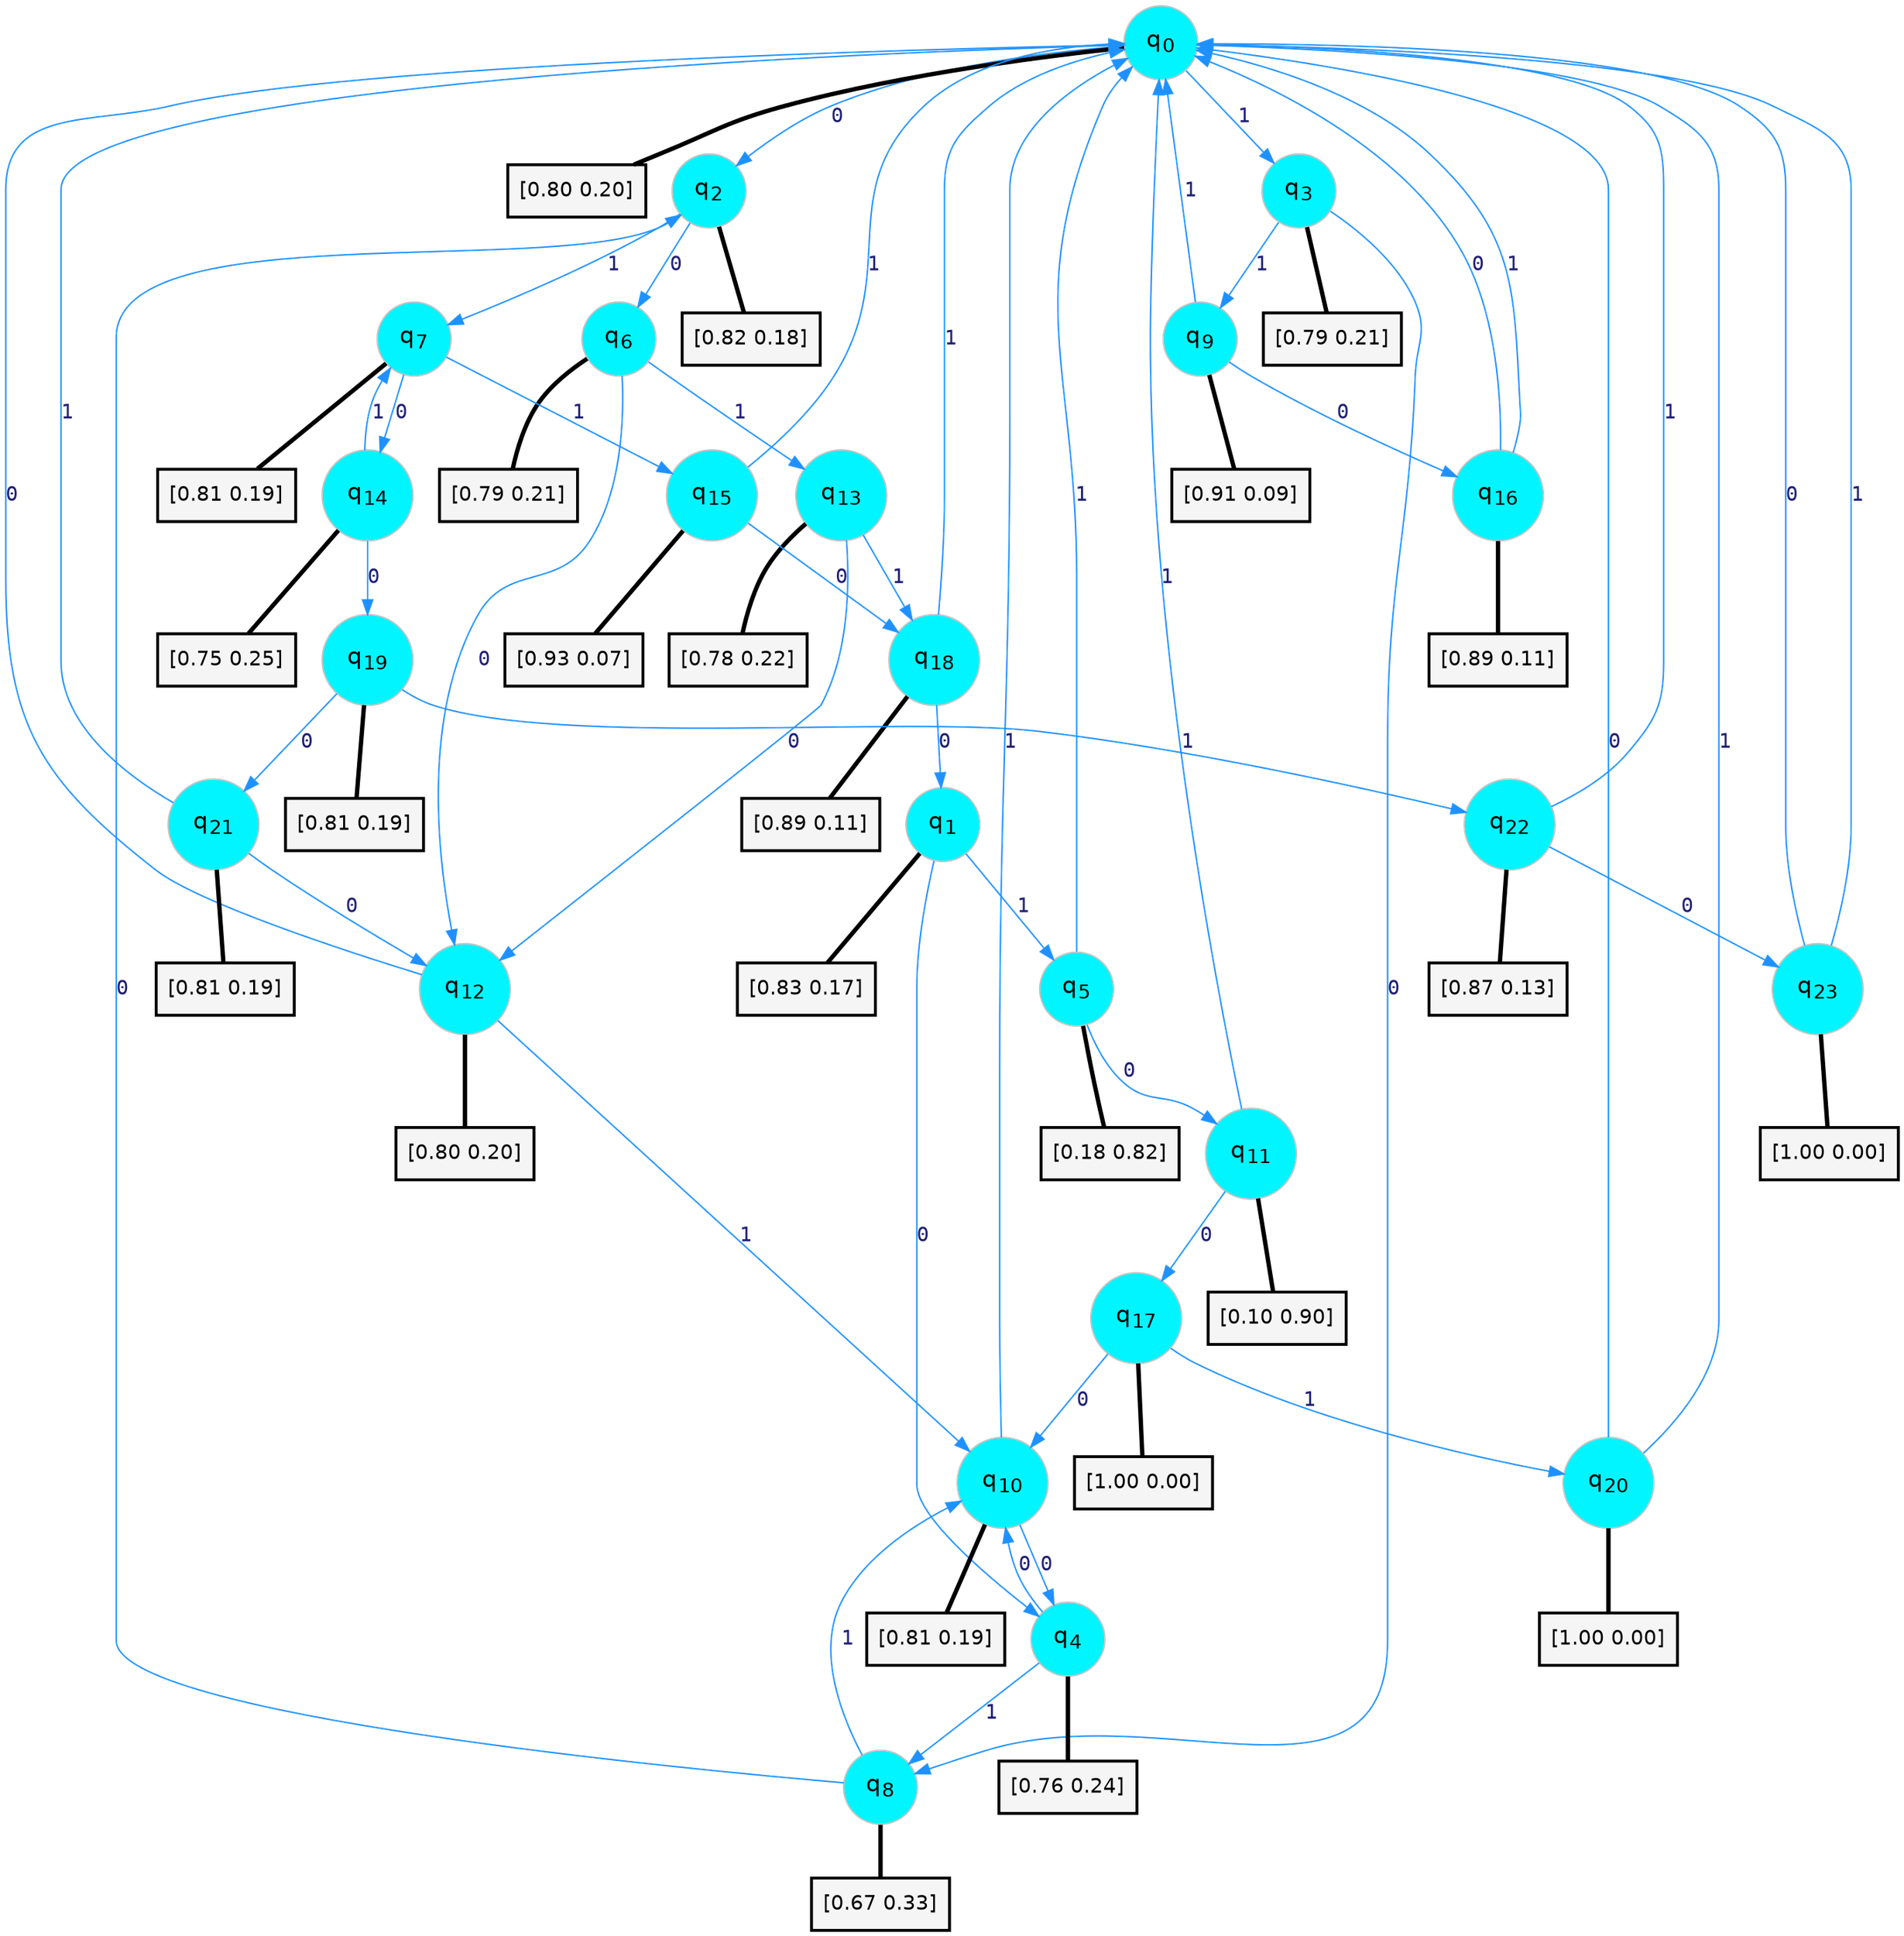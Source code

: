 digraph G {
graph [
bgcolor=transparent, dpi=300, rankdir=TD, size="40,25"];
node [
color=gray, fillcolor=turquoise1, fontcolor=black, fontname=Helvetica, fontsize=16, fontweight=bold, shape=circle, style=filled];
edge [
arrowsize=1, color=dodgerblue1, fontcolor=midnightblue, fontname=courier, fontweight=bold, penwidth=1, style=solid, weight=20];
0[label=<q<SUB>0</SUB>>];
1[label=<q<SUB>1</SUB>>];
2[label=<q<SUB>2</SUB>>];
3[label=<q<SUB>3</SUB>>];
4[label=<q<SUB>4</SUB>>];
5[label=<q<SUB>5</SUB>>];
6[label=<q<SUB>6</SUB>>];
7[label=<q<SUB>7</SUB>>];
8[label=<q<SUB>8</SUB>>];
9[label=<q<SUB>9</SUB>>];
10[label=<q<SUB>10</SUB>>];
11[label=<q<SUB>11</SUB>>];
12[label=<q<SUB>12</SUB>>];
13[label=<q<SUB>13</SUB>>];
14[label=<q<SUB>14</SUB>>];
15[label=<q<SUB>15</SUB>>];
16[label=<q<SUB>16</SUB>>];
17[label=<q<SUB>17</SUB>>];
18[label=<q<SUB>18</SUB>>];
19[label=<q<SUB>19</SUB>>];
20[label=<q<SUB>20</SUB>>];
21[label=<q<SUB>21</SUB>>];
22[label=<q<SUB>22</SUB>>];
23[label=<q<SUB>23</SUB>>];
24[label="[0.80 0.20]", shape=box,fontcolor=black, fontname=Helvetica, fontsize=14, penwidth=2, fillcolor=whitesmoke,color=black];
25[label="[0.83 0.17]", shape=box,fontcolor=black, fontname=Helvetica, fontsize=14, penwidth=2, fillcolor=whitesmoke,color=black];
26[label="[0.82 0.18]", shape=box,fontcolor=black, fontname=Helvetica, fontsize=14, penwidth=2, fillcolor=whitesmoke,color=black];
27[label="[0.79 0.21]", shape=box,fontcolor=black, fontname=Helvetica, fontsize=14, penwidth=2, fillcolor=whitesmoke,color=black];
28[label="[0.76 0.24]", shape=box,fontcolor=black, fontname=Helvetica, fontsize=14, penwidth=2, fillcolor=whitesmoke,color=black];
29[label="[0.18 0.82]", shape=box,fontcolor=black, fontname=Helvetica, fontsize=14, penwidth=2, fillcolor=whitesmoke,color=black];
30[label="[0.79 0.21]", shape=box,fontcolor=black, fontname=Helvetica, fontsize=14, penwidth=2, fillcolor=whitesmoke,color=black];
31[label="[0.81 0.19]", shape=box,fontcolor=black, fontname=Helvetica, fontsize=14, penwidth=2, fillcolor=whitesmoke,color=black];
32[label="[0.67 0.33]", shape=box,fontcolor=black, fontname=Helvetica, fontsize=14, penwidth=2, fillcolor=whitesmoke,color=black];
33[label="[0.91 0.09]", shape=box,fontcolor=black, fontname=Helvetica, fontsize=14, penwidth=2, fillcolor=whitesmoke,color=black];
34[label="[0.81 0.19]", shape=box,fontcolor=black, fontname=Helvetica, fontsize=14, penwidth=2, fillcolor=whitesmoke,color=black];
35[label="[0.10 0.90]", shape=box,fontcolor=black, fontname=Helvetica, fontsize=14, penwidth=2, fillcolor=whitesmoke,color=black];
36[label="[0.80 0.20]", shape=box,fontcolor=black, fontname=Helvetica, fontsize=14, penwidth=2, fillcolor=whitesmoke,color=black];
37[label="[0.78 0.22]", shape=box,fontcolor=black, fontname=Helvetica, fontsize=14, penwidth=2, fillcolor=whitesmoke,color=black];
38[label="[0.75 0.25]", shape=box,fontcolor=black, fontname=Helvetica, fontsize=14, penwidth=2, fillcolor=whitesmoke,color=black];
39[label="[0.93 0.07]", shape=box,fontcolor=black, fontname=Helvetica, fontsize=14, penwidth=2, fillcolor=whitesmoke,color=black];
40[label="[0.89 0.11]", shape=box,fontcolor=black, fontname=Helvetica, fontsize=14, penwidth=2, fillcolor=whitesmoke,color=black];
41[label="[1.00 0.00]", shape=box,fontcolor=black, fontname=Helvetica, fontsize=14, penwidth=2, fillcolor=whitesmoke,color=black];
42[label="[0.89 0.11]", shape=box,fontcolor=black, fontname=Helvetica, fontsize=14, penwidth=2, fillcolor=whitesmoke,color=black];
43[label="[0.81 0.19]", shape=box,fontcolor=black, fontname=Helvetica, fontsize=14, penwidth=2, fillcolor=whitesmoke,color=black];
44[label="[1.00 0.00]", shape=box,fontcolor=black, fontname=Helvetica, fontsize=14, penwidth=2, fillcolor=whitesmoke,color=black];
45[label="[0.81 0.19]", shape=box,fontcolor=black, fontname=Helvetica, fontsize=14, penwidth=2, fillcolor=whitesmoke,color=black];
46[label="[0.87 0.13]", shape=box,fontcolor=black, fontname=Helvetica, fontsize=14, penwidth=2, fillcolor=whitesmoke,color=black];
47[label="[1.00 0.00]", shape=box,fontcolor=black, fontname=Helvetica, fontsize=14, penwidth=2, fillcolor=whitesmoke,color=black];
0->2 [label=0];
0->3 [label=1];
0->24 [arrowhead=none, penwidth=3,color=black];
1->4 [label=0];
1->5 [label=1];
1->25 [arrowhead=none, penwidth=3,color=black];
2->6 [label=0];
2->7 [label=1];
2->26 [arrowhead=none, penwidth=3,color=black];
3->8 [label=0];
3->9 [label=1];
3->27 [arrowhead=none, penwidth=3,color=black];
4->10 [label=0];
4->8 [label=1];
4->28 [arrowhead=none, penwidth=3,color=black];
5->11 [label=0];
5->0 [label=1];
5->29 [arrowhead=none, penwidth=3,color=black];
6->12 [label=0];
6->13 [label=1];
6->30 [arrowhead=none, penwidth=3,color=black];
7->14 [label=0];
7->15 [label=1];
7->31 [arrowhead=none, penwidth=3,color=black];
8->2 [label=0];
8->10 [label=1];
8->32 [arrowhead=none, penwidth=3,color=black];
9->16 [label=0];
9->0 [label=1];
9->33 [arrowhead=none, penwidth=3,color=black];
10->4 [label=0];
10->0 [label=1];
10->34 [arrowhead=none, penwidth=3,color=black];
11->17 [label=0];
11->0 [label=1];
11->35 [arrowhead=none, penwidth=3,color=black];
12->0 [label=0];
12->10 [label=1];
12->36 [arrowhead=none, penwidth=3,color=black];
13->12 [label=0];
13->18 [label=1];
13->37 [arrowhead=none, penwidth=3,color=black];
14->19 [label=0];
14->7 [label=1];
14->38 [arrowhead=none, penwidth=3,color=black];
15->18 [label=0];
15->0 [label=1];
15->39 [arrowhead=none, penwidth=3,color=black];
16->0 [label=0];
16->0 [label=1];
16->40 [arrowhead=none, penwidth=3,color=black];
17->10 [label=0];
17->20 [label=1];
17->41 [arrowhead=none, penwidth=3,color=black];
18->1 [label=0];
18->0 [label=1];
18->42 [arrowhead=none, penwidth=3,color=black];
19->21 [label=0];
19->22 [label=1];
19->43 [arrowhead=none, penwidth=3,color=black];
20->0 [label=0];
20->0 [label=1];
20->44 [arrowhead=none, penwidth=3,color=black];
21->12 [label=0];
21->0 [label=1];
21->45 [arrowhead=none, penwidth=3,color=black];
22->23 [label=0];
22->0 [label=1];
22->46 [arrowhead=none, penwidth=3,color=black];
23->0 [label=0];
23->0 [label=1];
23->47 [arrowhead=none, penwidth=3,color=black];
}
